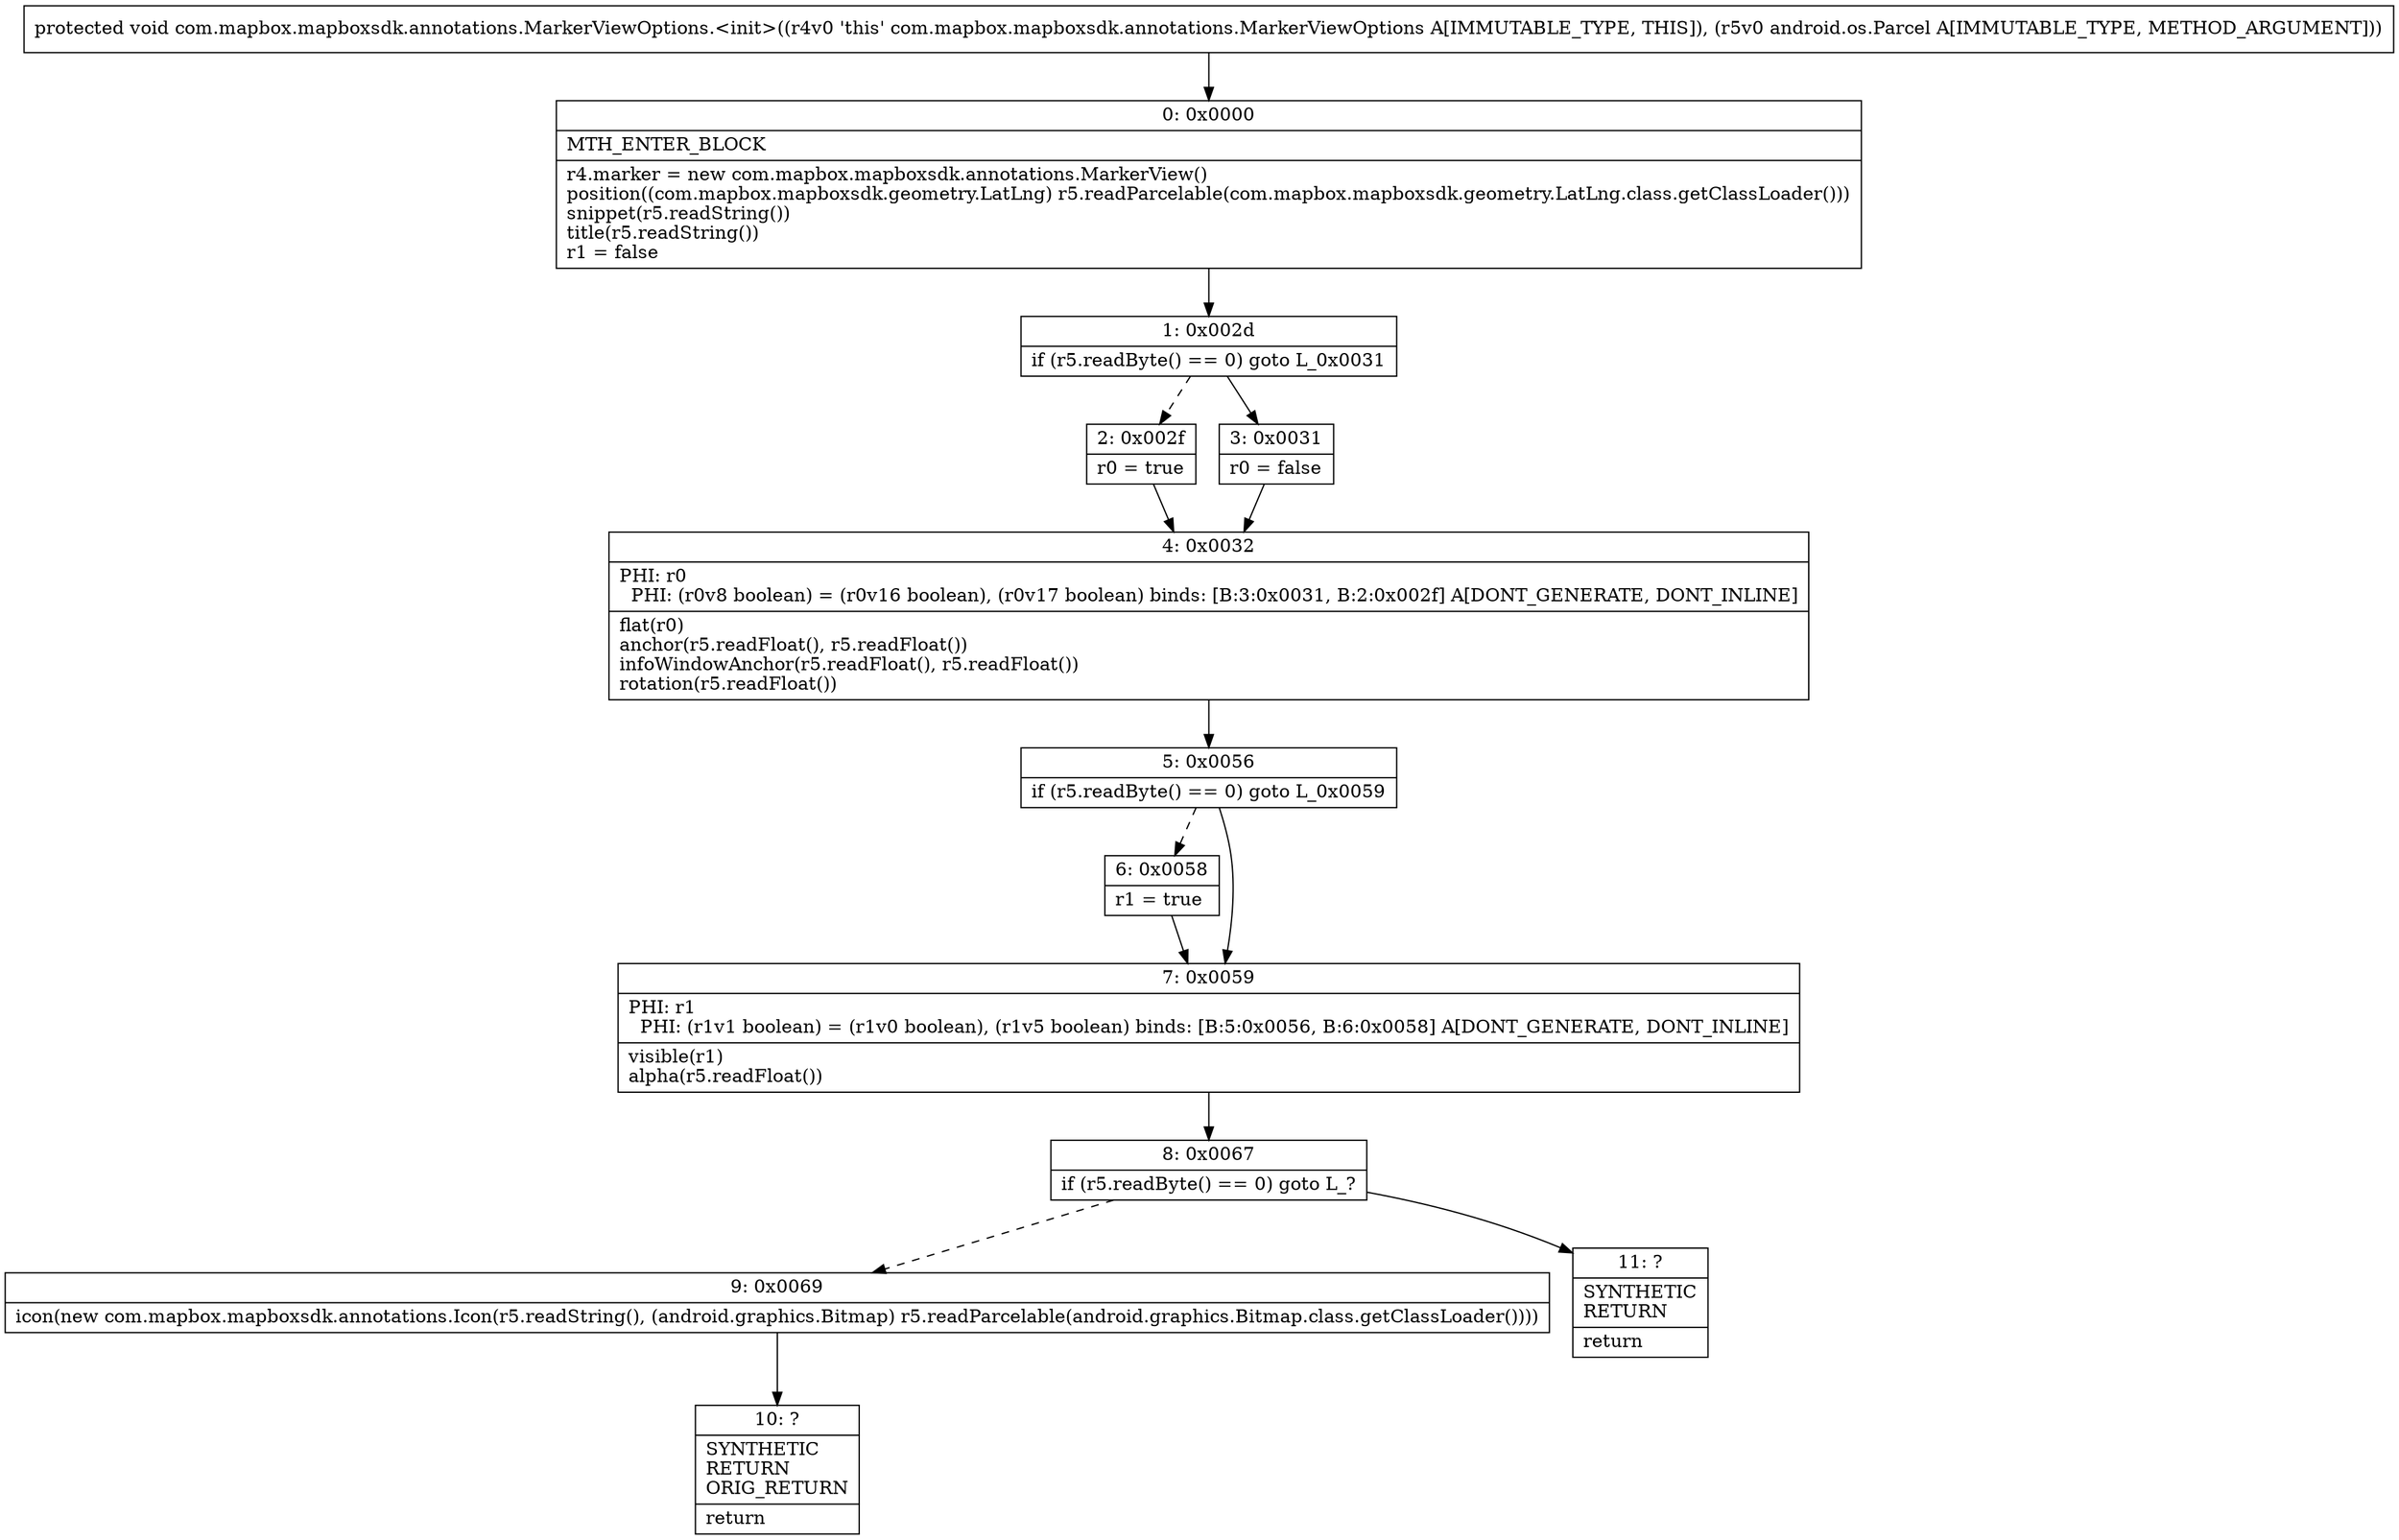 digraph "CFG forcom.mapbox.mapboxsdk.annotations.MarkerViewOptions.\<init\>(Landroid\/os\/Parcel;)V" {
Node_0 [shape=record,label="{0\:\ 0x0000|MTH_ENTER_BLOCK\l|r4.marker = new com.mapbox.mapboxsdk.annotations.MarkerView()\lposition((com.mapbox.mapboxsdk.geometry.LatLng) r5.readParcelable(com.mapbox.mapboxsdk.geometry.LatLng.class.getClassLoader()))\lsnippet(r5.readString())\ltitle(r5.readString())\lr1 = false\l}"];
Node_1 [shape=record,label="{1\:\ 0x002d|if (r5.readByte() == 0) goto L_0x0031\l}"];
Node_2 [shape=record,label="{2\:\ 0x002f|r0 = true\l}"];
Node_3 [shape=record,label="{3\:\ 0x0031|r0 = false\l}"];
Node_4 [shape=record,label="{4\:\ 0x0032|PHI: r0 \l  PHI: (r0v8 boolean) = (r0v16 boolean), (r0v17 boolean) binds: [B:3:0x0031, B:2:0x002f] A[DONT_GENERATE, DONT_INLINE]\l|flat(r0)\lanchor(r5.readFloat(), r5.readFloat())\linfoWindowAnchor(r5.readFloat(), r5.readFloat())\lrotation(r5.readFloat())\l}"];
Node_5 [shape=record,label="{5\:\ 0x0056|if (r5.readByte() == 0) goto L_0x0059\l}"];
Node_6 [shape=record,label="{6\:\ 0x0058|r1 = true\l}"];
Node_7 [shape=record,label="{7\:\ 0x0059|PHI: r1 \l  PHI: (r1v1 boolean) = (r1v0 boolean), (r1v5 boolean) binds: [B:5:0x0056, B:6:0x0058] A[DONT_GENERATE, DONT_INLINE]\l|visible(r1)\lalpha(r5.readFloat())\l}"];
Node_8 [shape=record,label="{8\:\ 0x0067|if (r5.readByte() == 0) goto L_?\l}"];
Node_9 [shape=record,label="{9\:\ 0x0069|icon(new com.mapbox.mapboxsdk.annotations.Icon(r5.readString(), (android.graphics.Bitmap) r5.readParcelable(android.graphics.Bitmap.class.getClassLoader())))\l}"];
Node_10 [shape=record,label="{10\:\ ?|SYNTHETIC\lRETURN\lORIG_RETURN\l|return\l}"];
Node_11 [shape=record,label="{11\:\ ?|SYNTHETIC\lRETURN\l|return\l}"];
MethodNode[shape=record,label="{protected void com.mapbox.mapboxsdk.annotations.MarkerViewOptions.\<init\>((r4v0 'this' com.mapbox.mapboxsdk.annotations.MarkerViewOptions A[IMMUTABLE_TYPE, THIS]), (r5v0 android.os.Parcel A[IMMUTABLE_TYPE, METHOD_ARGUMENT])) }"];
MethodNode -> Node_0;
Node_0 -> Node_1;
Node_1 -> Node_2[style=dashed];
Node_1 -> Node_3;
Node_2 -> Node_4;
Node_3 -> Node_4;
Node_4 -> Node_5;
Node_5 -> Node_6[style=dashed];
Node_5 -> Node_7;
Node_6 -> Node_7;
Node_7 -> Node_8;
Node_8 -> Node_9[style=dashed];
Node_8 -> Node_11;
Node_9 -> Node_10;
}

